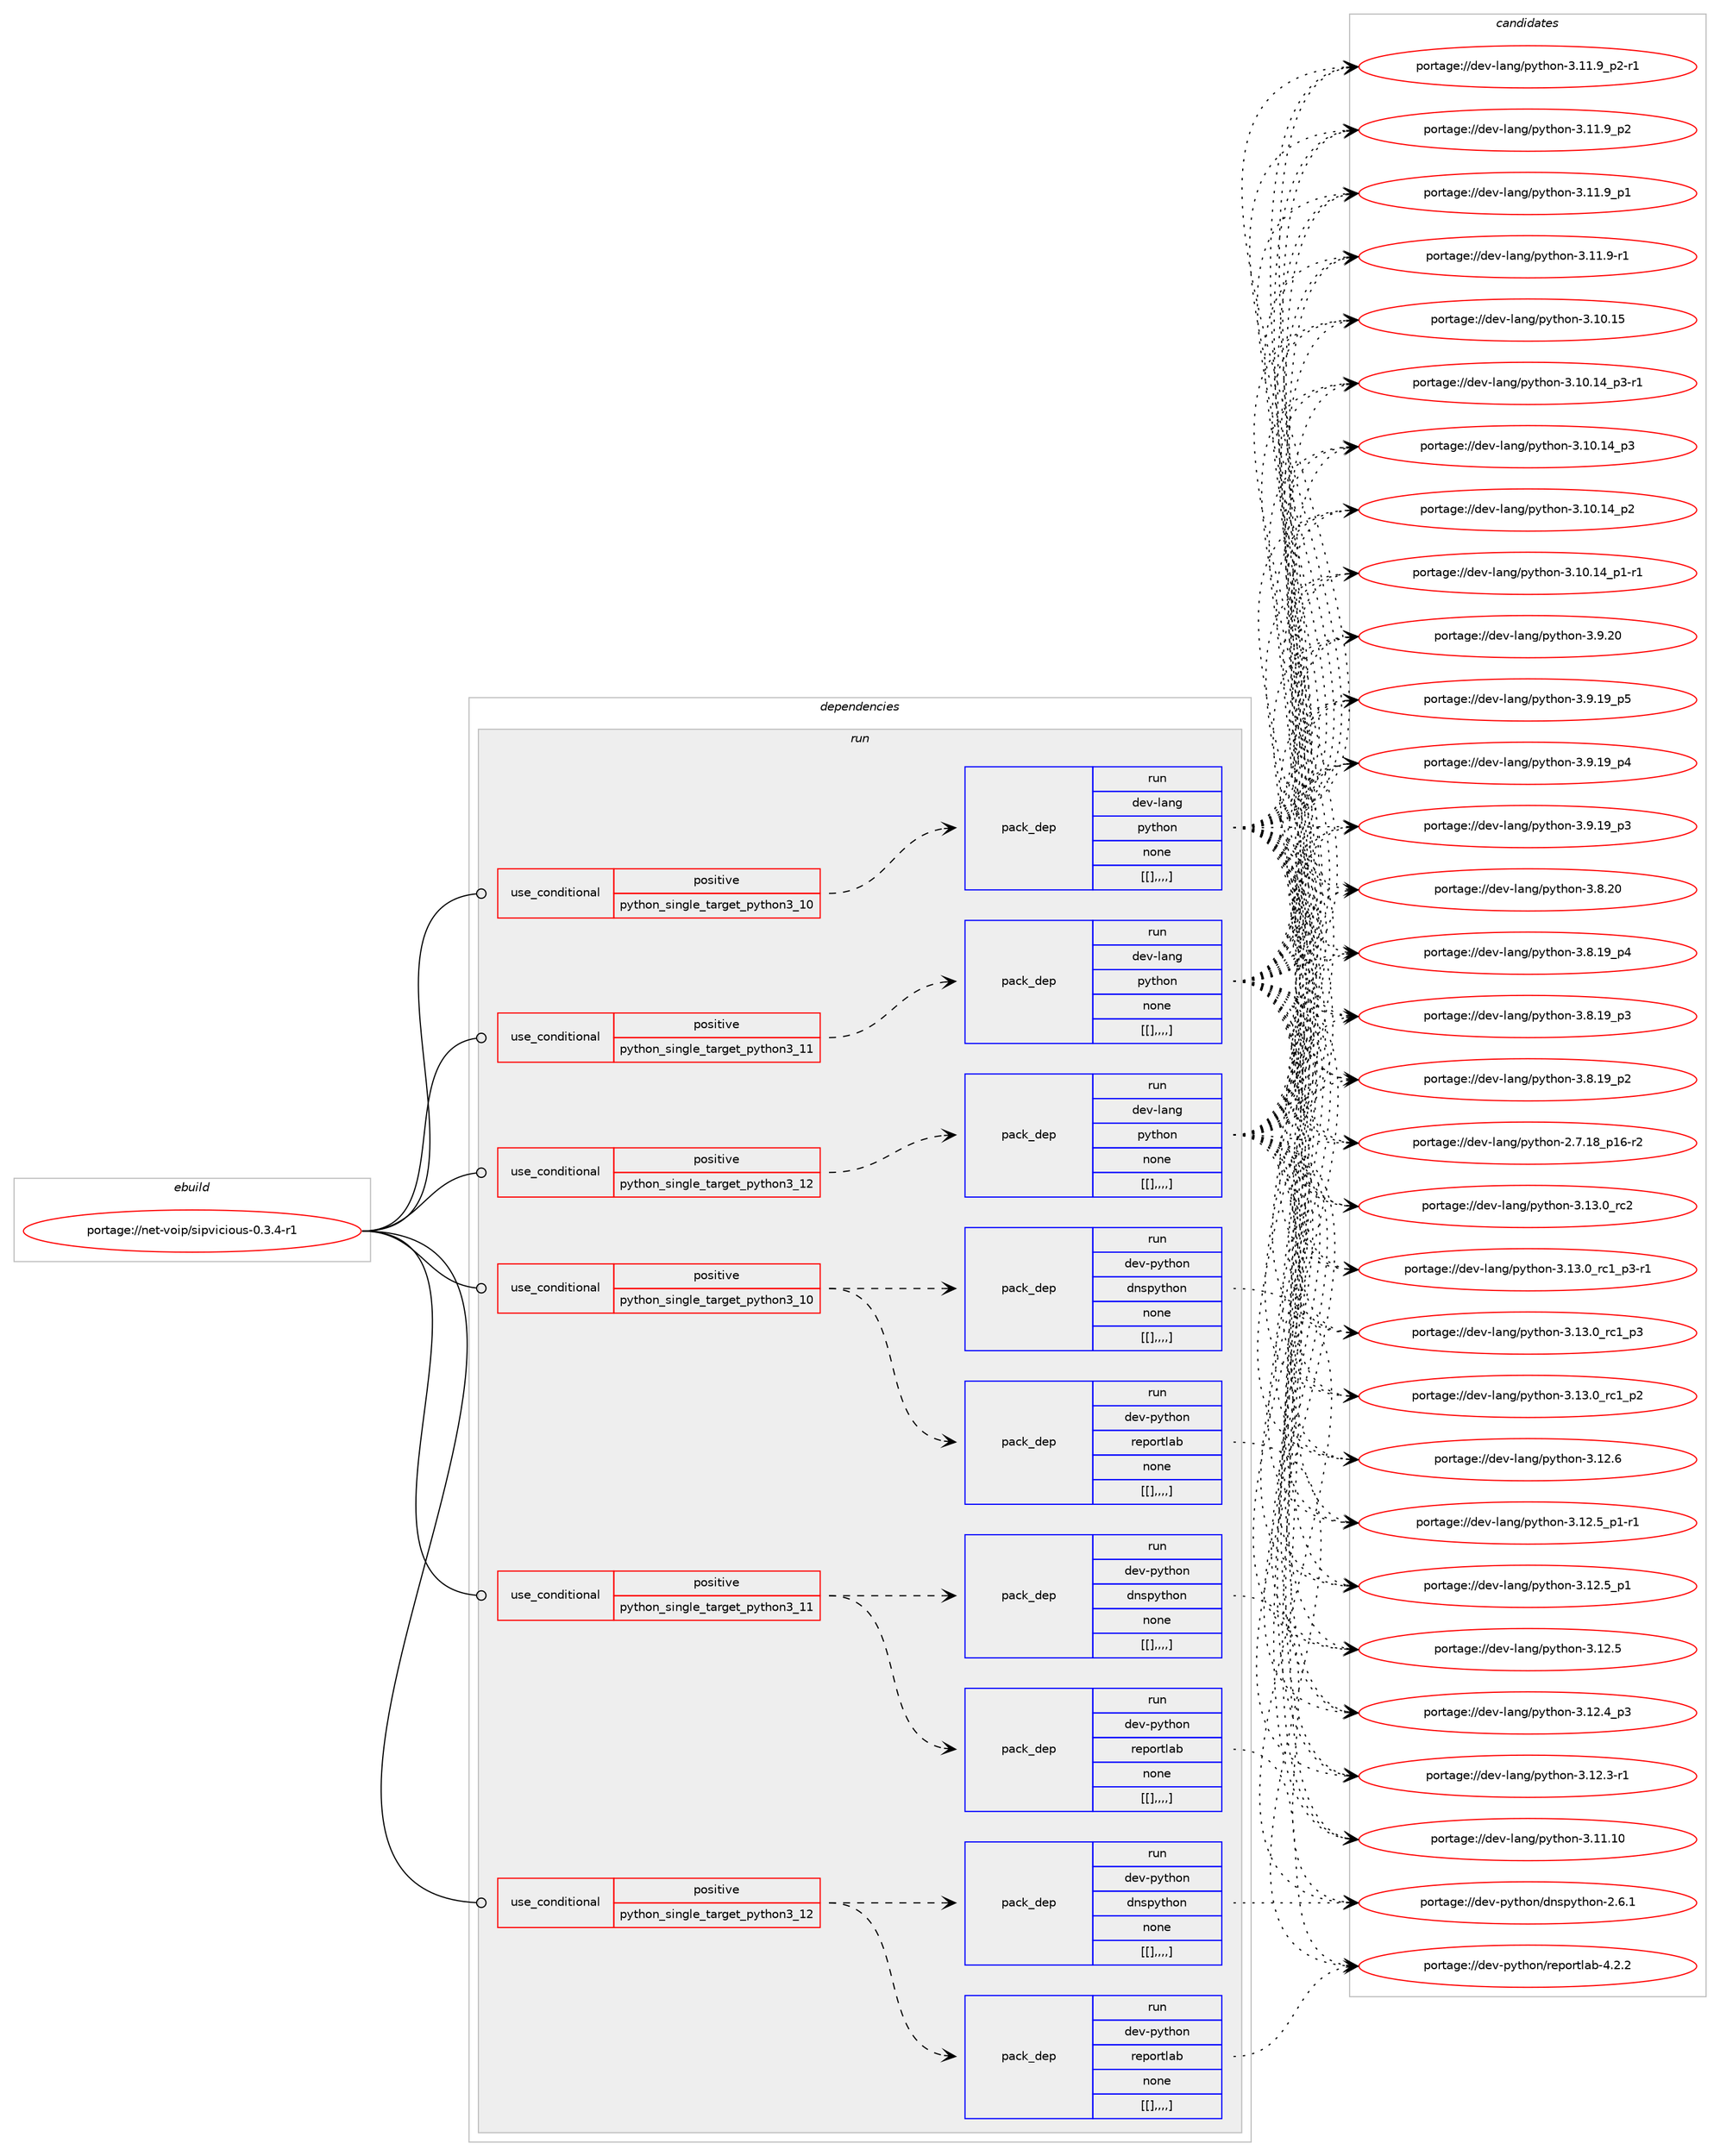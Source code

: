 digraph prolog {

# *************
# Graph options
# *************

newrank=true;
concentrate=true;
compound=true;
graph [rankdir=LR,fontname=Helvetica,fontsize=10,ranksep=1.5];#, ranksep=2.5, nodesep=0.2];
edge  [arrowhead=vee];
node  [fontname=Helvetica,fontsize=10];

# **********
# The ebuild
# **********

subgraph cluster_leftcol {
color=gray;
label=<<i>ebuild</i>>;
id [label="portage://net-voip/sipvicious-0.3.4-r1", color=red, width=4, href="../net-voip/sipvicious-0.3.4-r1.svg"];
}

# ****************
# The dependencies
# ****************

subgraph cluster_midcol {
color=gray;
label=<<i>dependencies</i>>;
subgraph cluster_compile {
fillcolor="#eeeeee";
style=filled;
label=<<i>compile</i>>;
}
subgraph cluster_compileandrun {
fillcolor="#eeeeee";
style=filled;
label=<<i>compile and run</i>>;
}
subgraph cluster_run {
fillcolor="#eeeeee";
style=filled;
label=<<i>run</i>>;
subgraph cond105771 {
dependency401663 [label=<<TABLE BORDER="0" CELLBORDER="1" CELLSPACING="0" CELLPADDING="4"><TR><TD ROWSPAN="3" CELLPADDING="10">use_conditional</TD></TR><TR><TD>positive</TD></TR><TR><TD>python_single_target_python3_10</TD></TR></TABLE>>, shape=none, color=red];
subgraph pack292959 {
dependency401664 [label=<<TABLE BORDER="0" CELLBORDER="1" CELLSPACING="0" CELLPADDING="4" WIDTH="220"><TR><TD ROWSPAN="6" CELLPADDING="30">pack_dep</TD></TR><TR><TD WIDTH="110">run</TD></TR><TR><TD>dev-lang</TD></TR><TR><TD>python</TD></TR><TR><TD>none</TD></TR><TR><TD>[[],,,,]</TD></TR></TABLE>>, shape=none, color=blue];
}
dependency401663:e -> dependency401664:w [weight=20,style="dashed",arrowhead="vee"];
}
id:e -> dependency401663:w [weight=20,style="solid",arrowhead="odot"];
subgraph cond105772 {
dependency401665 [label=<<TABLE BORDER="0" CELLBORDER="1" CELLSPACING="0" CELLPADDING="4"><TR><TD ROWSPAN="3" CELLPADDING="10">use_conditional</TD></TR><TR><TD>positive</TD></TR><TR><TD>python_single_target_python3_10</TD></TR></TABLE>>, shape=none, color=red];
subgraph pack292960 {
dependency401666 [label=<<TABLE BORDER="0" CELLBORDER="1" CELLSPACING="0" CELLPADDING="4" WIDTH="220"><TR><TD ROWSPAN="6" CELLPADDING="30">pack_dep</TD></TR><TR><TD WIDTH="110">run</TD></TR><TR><TD>dev-python</TD></TR><TR><TD>dnspython</TD></TR><TR><TD>none</TD></TR><TR><TD>[[],,,,]</TD></TR></TABLE>>, shape=none, color=blue];
}
dependency401665:e -> dependency401666:w [weight=20,style="dashed",arrowhead="vee"];
subgraph pack292961 {
dependency401667 [label=<<TABLE BORDER="0" CELLBORDER="1" CELLSPACING="0" CELLPADDING="4" WIDTH="220"><TR><TD ROWSPAN="6" CELLPADDING="30">pack_dep</TD></TR><TR><TD WIDTH="110">run</TD></TR><TR><TD>dev-python</TD></TR><TR><TD>reportlab</TD></TR><TR><TD>none</TD></TR><TR><TD>[[],,,,]</TD></TR></TABLE>>, shape=none, color=blue];
}
dependency401665:e -> dependency401667:w [weight=20,style="dashed",arrowhead="vee"];
}
id:e -> dependency401665:w [weight=20,style="solid",arrowhead="odot"];
subgraph cond105773 {
dependency401668 [label=<<TABLE BORDER="0" CELLBORDER="1" CELLSPACING="0" CELLPADDING="4"><TR><TD ROWSPAN="3" CELLPADDING="10">use_conditional</TD></TR><TR><TD>positive</TD></TR><TR><TD>python_single_target_python3_11</TD></TR></TABLE>>, shape=none, color=red];
subgraph pack292962 {
dependency401669 [label=<<TABLE BORDER="0" CELLBORDER="1" CELLSPACING="0" CELLPADDING="4" WIDTH="220"><TR><TD ROWSPAN="6" CELLPADDING="30">pack_dep</TD></TR><TR><TD WIDTH="110">run</TD></TR><TR><TD>dev-lang</TD></TR><TR><TD>python</TD></TR><TR><TD>none</TD></TR><TR><TD>[[],,,,]</TD></TR></TABLE>>, shape=none, color=blue];
}
dependency401668:e -> dependency401669:w [weight=20,style="dashed",arrowhead="vee"];
}
id:e -> dependency401668:w [weight=20,style="solid",arrowhead="odot"];
subgraph cond105774 {
dependency401670 [label=<<TABLE BORDER="0" CELLBORDER="1" CELLSPACING="0" CELLPADDING="4"><TR><TD ROWSPAN="3" CELLPADDING="10">use_conditional</TD></TR><TR><TD>positive</TD></TR><TR><TD>python_single_target_python3_11</TD></TR></TABLE>>, shape=none, color=red];
subgraph pack292963 {
dependency401671 [label=<<TABLE BORDER="0" CELLBORDER="1" CELLSPACING="0" CELLPADDING="4" WIDTH="220"><TR><TD ROWSPAN="6" CELLPADDING="30">pack_dep</TD></TR><TR><TD WIDTH="110">run</TD></TR><TR><TD>dev-python</TD></TR><TR><TD>dnspython</TD></TR><TR><TD>none</TD></TR><TR><TD>[[],,,,]</TD></TR></TABLE>>, shape=none, color=blue];
}
dependency401670:e -> dependency401671:w [weight=20,style="dashed",arrowhead="vee"];
subgraph pack292964 {
dependency401672 [label=<<TABLE BORDER="0" CELLBORDER="1" CELLSPACING="0" CELLPADDING="4" WIDTH="220"><TR><TD ROWSPAN="6" CELLPADDING="30">pack_dep</TD></TR><TR><TD WIDTH="110">run</TD></TR><TR><TD>dev-python</TD></TR><TR><TD>reportlab</TD></TR><TR><TD>none</TD></TR><TR><TD>[[],,,,]</TD></TR></TABLE>>, shape=none, color=blue];
}
dependency401670:e -> dependency401672:w [weight=20,style="dashed",arrowhead="vee"];
}
id:e -> dependency401670:w [weight=20,style="solid",arrowhead="odot"];
subgraph cond105775 {
dependency401673 [label=<<TABLE BORDER="0" CELLBORDER="1" CELLSPACING="0" CELLPADDING="4"><TR><TD ROWSPAN="3" CELLPADDING="10">use_conditional</TD></TR><TR><TD>positive</TD></TR><TR><TD>python_single_target_python3_12</TD></TR></TABLE>>, shape=none, color=red];
subgraph pack292965 {
dependency401674 [label=<<TABLE BORDER="0" CELLBORDER="1" CELLSPACING="0" CELLPADDING="4" WIDTH="220"><TR><TD ROWSPAN="6" CELLPADDING="30">pack_dep</TD></TR><TR><TD WIDTH="110">run</TD></TR><TR><TD>dev-lang</TD></TR><TR><TD>python</TD></TR><TR><TD>none</TD></TR><TR><TD>[[],,,,]</TD></TR></TABLE>>, shape=none, color=blue];
}
dependency401673:e -> dependency401674:w [weight=20,style="dashed",arrowhead="vee"];
}
id:e -> dependency401673:w [weight=20,style="solid",arrowhead="odot"];
subgraph cond105776 {
dependency401675 [label=<<TABLE BORDER="0" CELLBORDER="1" CELLSPACING="0" CELLPADDING="4"><TR><TD ROWSPAN="3" CELLPADDING="10">use_conditional</TD></TR><TR><TD>positive</TD></TR><TR><TD>python_single_target_python3_12</TD></TR></TABLE>>, shape=none, color=red];
subgraph pack292966 {
dependency401676 [label=<<TABLE BORDER="0" CELLBORDER="1" CELLSPACING="0" CELLPADDING="4" WIDTH="220"><TR><TD ROWSPAN="6" CELLPADDING="30">pack_dep</TD></TR><TR><TD WIDTH="110">run</TD></TR><TR><TD>dev-python</TD></TR><TR><TD>dnspython</TD></TR><TR><TD>none</TD></TR><TR><TD>[[],,,,]</TD></TR></TABLE>>, shape=none, color=blue];
}
dependency401675:e -> dependency401676:w [weight=20,style="dashed",arrowhead="vee"];
subgraph pack292967 {
dependency401677 [label=<<TABLE BORDER="0" CELLBORDER="1" CELLSPACING="0" CELLPADDING="4" WIDTH="220"><TR><TD ROWSPAN="6" CELLPADDING="30">pack_dep</TD></TR><TR><TD WIDTH="110">run</TD></TR><TR><TD>dev-python</TD></TR><TR><TD>reportlab</TD></TR><TR><TD>none</TD></TR><TR><TD>[[],,,,]</TD></TR></TABLE>>, shape=none, color=blue];
}
dependency401675:e -> dependency401677:w [weight=20,style="dashed",arrowhead="vee"];
}
id:e -> dependency401675:w [weight=20,style="solid",arrowhead="odot"];
}
}

# **************
# The candidates
# **************

subgraph cluster_choices {
rank=same;
color=gray;
label=<<i>candidates</i>>;

subgraph choice292959 {
color=black;
nodesep=1;
choice10010111845108971101034711212111610411111045514649514648951149950 [label="portage://dev-lang/python-3.13.0_rc2", color=red, width=4,href="../dev-lang/python-3.13.0_rc2.svg"];
choice1001011184510897110103471121211161041111104551464951464895114994995112514511449 [label="portage://dev-lang/python-3.13.0_rc1_p3-r1", color=red, width=4,href="../dev-lang/python-3.13.0_rc1_p3-r1.svg"];
choice100101118451089711010347112121116104111110455146495146489511499499511251 [label="portage://dev-lang/python-3.13.0_rc1_p3", color=red, width=4,href="../dev-lang/python-3.13.0_rc1_p3.svg"];
choice100101118451089711010347112121116104111110455146495146489511499499511250 [label="portage://dev-lang/python-3.13.0_rc1_p2", color=red, width=4,href="../dev-lang/python-3.13.0_rc1_p2.svg"];
choice10010111845108971101034711212111610411111045514649504654 [label="portage://dev-lang/python-3.12.6", color=red, width=4,href="../dev-lang/python-3.12.6.svg"];
choice1001011184510897110103471121211161041111104551464950465395112494511449 [label="portage://dev-lang/python-3.12.5_p1-r1", color=red, width=4,href="../dev-lang/python-3.12.5_p1-r1.svg"];
choice100101118451089711010347112121116104111110455146495046539511249 [label="portage://dev-lang/python-3.12.5_p1", color=red, width=4,href="../dev-lang/python-3.12.5_p1.svg"];
choice10010111845108971101034711212111610411111045514649504653 [label="portage://dev-lang/python-3.12.5", color=red, width=4,href="../dev-lang/python-3.12.5.svg"];
choice100101118451089711010347112121116104111110455146495046529511251 [label="portage://dev-lang/python-3.12.4_p3", color=red, width=4,href="../dev-lang/python-3.12.4_p3.svg"];
choice100101118451089711010347112121116104111110455146495046514511449 [label="portage://dev-lang/python-3.12.3-r1", color=red, width=4,href="../dev-lang/python-3.12.3-r1.svg"];
choice1001011184510897110103471121211161041111104551464949464948 [label="portage://dev-lang/python-3.11.10", color=red, width=4,href="../dev-lang/python-3.11.10.svg"];
choice1001011184510897110103471121211161041111104551464949465795112504511449 [label="portage://dev-lang/python-3.11.9_p2-r1", color=red, width=4,href="../dev-lang/python-3.11.9_p2-r1.svg"];
choice100101118451089711010347112121116104111110455146494946579511250 [label="portage://dev-lang/python-3.11.9_p2", color=red, width=4,href="../dev-lang/python-3.11.9_p2.svg"];
choice100101118451089711010347112121116104111110455146494946579511249 [label="portage://dev-lang/python-3.11.9_p1", color=red, width=4,href="../dev-lang/python-3.11.9_p1.svg"];
choice100101118451089711010347112121116104111110455146494946574511449 [label="portage://dev-lang/python-3.11.9-r1", color=red, width=4,href="../dev-lang/python-3.11.9-r1.svg"];
choice1001011184510897110103471121211161041111104551464948464953 [label="portage://dev-lang/python-3.10.15", color=red, width=4,href="../dev-lang/python-3.10.15.svg"];
choice100101118451089711010347112121116104111110455146494846495295112514511449 [label="portage://dev-lang/python-3.10.14_p3-r1", color=red, width=4,href="../dev-lang/python-3.10.14_p3-r1.svg"];
choice10010111845108971101034711212111610411111045514649484649529511251 [label="portage://dev-lang/python-3.10.14_p3", color=red, width=4,href="../dev-lang/python-3.10.14_p3.svg"];
choice10010111845108971101034711212111610411111045514649484649529511250 [label="portage://dev-lang/python-3.10.14_p2", color=red, width=4,href="../dev-lang/python-3.10.14_p2.svg"];
choice100101118451089711010347112121116104111110455146494846495295112494511449 [label="portage://dev-lang/python-3.10.14_p1-r1", color=red, width=4,href="../dev-lang/python-3.10.14_p1-r1.svg"];
choice10010111845108971101034711212111610411111045514657465048 [label="portage://dev-lang/python-3.9.20", color=red, width=4,href="../dev-lang/python-3.9.20.svg"];
choice100101118451089711010347112121116104111110455146574649579511253 [label="portage://dev-lang/python-3.9.19_p5", color=red, width=4,href="../dev-lang/python-3.9.19_p5.svg"];
choice100101118451089711010347112121116104111110455146574649579511252 [label="portage://dev-lang/python-3.9.19_p4", color=red, width=4,href="../dev-lang/python-3.9.19_p4.svg"];
choice100101118451089711010347112121116104111110455146574649579511251 [label="portage://dev-lang/python-3.9.19_p3", color=red, width=4,href="../dev-lang/python-3.9.19_p3.svg"];
choice10010111845108971101034711212111610411111045514656465048 [label="portage://dev-lang/python-3.8.20", color=red, width=4,href="../dev-lang/python-3.8.20.svg"];
choice100101118451089711010347112121116104111110455146564649579511252 [label="portage://dev-lang/python-3.8.19_p4", color=red, width=4,href="../dev-lang/python-3.8.19_p4.svg"];
choice100101118451089711010347112121116104111110455146564649579511251 [label="portage://dev-lang/python-3.8.19_p3", color=red, width=4,href="../dev-lang/python-3.8.19_p3.svg"];
choice100101118451089711010347112121116104111110455146564649579511250 [label="portage://dev-lang/python-3.8.19_p2", color=red, width=4,href="../dev-lang/python-3.8.19_p2.svg"];
choice100101118451089711010347112121116104111110455046554649569511249544511450 [label="portage://dev-lang/python-2.7.18_p16-r2", color=red, width=4,href="../dev-lang/python-2.7.18_p16-r2.svg"];
dependency401664:e -> choice10010111845108971101034711212111610411111045514649514648951149950:w [style=dotted,weight="100"];
dependency401664:e -> choice1001011184510897110103471121211161041111104551464951464895114994995112514511449:w [style=dotted,weight="100"];
dependency401664:e -> choice100101118451089711010347112121116104111110455146495146489511499499511251:w [style=dotted,weight="100"];
dependency401664:e -> choice100101118451089711010347112121116104111110455146495146489511499499511250:w [style=dotted,weight="100"];
dependency401664:e -> choice10010111845108971101034711212111610411111045514649504654:w [style=dotted,weight="100"];
dependency401664:e -> choice1001011184510897110103471121211161041111104551464950465395112494511449:w [style=dotted,weight="100"];
dependency401664:e -> choice100101118451089711010347112121116104111110455146495046539511249:w [style=dotted,weight="100"];
dependency401664:e -> choice10010111845108971101034711212111610411111045514649504653:w [style=dotted,weight="100"];
dependency401664:e -> choice100101118451089711010347112121116104111110455146495046529511251:w [style=dotted,weight="100"];
dependency401664:e -> choice100101118451089711010347112121116104111110455146495046514511449:w [style=dotted,weight="100"];
dependency401664:e -> choice1001011184510897110103471121211161041111104551464949464948:w [style=dotted,weight="100"];
dependency401664:e -> choice1001011184510897110103471121211161041111104551464949465795112504511449:w [style=dotted,weight="100"];
dependency401664:e -> choice100101118451089711010347112121116104111110455146494946579511250:w [style=dotted,weight="100"];
dependency401664:e -> choice100101118451089711010347112121116104111110455146494946579511249:w [style=dotted,weight="100"];
dependency401664:e -> choice100101118451089711010347112121116104111110455146494946574511449:w [style=dotted,weight="100"];
dependency401664:e -> choice1001011184510897110103471121211161041111104551464948464953:w [style=dotted,weight="100"];
dependency401664:e -> choice100101118451089711010347112121116104111110455146494846495295112514511449:w [style=dotted,weight="100"];
dependency401664:e -> choice10010111845108971101034711212111610411111045514649484649529511251:w [style=dotted,weight="100"];
dependency401664:e -> choice10010111845108971101034711212111610411111045514649484649529511250:w [style=dotted,weight="100"];
dependency401664:e -> choice100101118451089711010347112121116104111110455146494846495295112494511449:w [style=dotted,weight="100"];
dependency401664:e -> choice10010111845108971101034711212111610411111045514657465048:w [style=dotted,weight="100"];
dependency401664:e -> choice100101118451089711010347112121116104111110455146574649579511253:w [style=dotted,weight="100"];
dependency401664:e -> choice100101118451089711010347112121116104111110455146574649579511252:w [style=dotted,weight="100"];
dependency401664:e -> choice100101118451089711010347112121116104111110455146574649579511251:w [style=dotted,weight="100"];
dependency401664:e -> choice10010111845108971101034711212111610411111045514656465048:w [style=dotted,weight="100"];
dependency401664:e -> choice100101118451089711010347112121116104111110455146564649579511252:w [style=dotted,weight="100"];
dependency401664:e -> choice100101118451089711010347112121116104111110455146564649579511251:w [style=dotted,weight="100"];
dependency401664:e -> choice100101118451089711010347112121116104111110455146564649579511250:w [style=dotted,weight="100"];
dependency401664:e -> choice100101118451089711010347112121116104111110455046554649569511249544511450:w [style=dotted,weight="100"];
}
subgraph choice292960 {
color=black;
nodesep=1;
choice1001011184511212111610411111047100110115112121116104111110455046544649 [label="portage://dev-python/dnspython-2.6.1", color=red, width=4,href="../dev-python/dnspython-2.6.1.svg"];
dependency401666:e -> choice1001011184511212111610411111047100110115112121116104111110455046544649:w [style=dotted,weight="100"];
}
subgraph choice292961 {
color=black;
nodesep=1;
choice10010111845112121116104111110471141011121111141161089798455246504650 [label="portage://dev-python/reportlab-4.2.2", color=red, width=4,href="../dev-python/reportlab-4.2.2.svg"];
dependency401667:e -> choice10010111845112121116104111110471141011121111141161089798455246504650:w [style=dotted,weight="100"];
}
subgraph choice292962 {
color=black;
nodesep=1;
choice10010111845108971101034711212111610411111045514649514648951149950 [label="portage://dev-lang/python-3.13.0_rc2", color=red, width=4,href="../dev-lang/python-3.13.0_rc2.svg"];
choice1001011184510897110103471121211161041111104551464951464895114994995112514511449 [label="portage://dev-lang/python-3.13.0_rc1_p3-r1", color=red, width=4,href="../dev-lang/python-3.13.0_rc1_p3-r1.svg"];
choice100101118451089711010347112121116104111110455146495146489511499499511251 [label="portage://dev-lang/python-3.13.0_rc1_p3", color=red, width=4,href="../dev-lang/python-3.13.0_rc1_p3.svg"];
choice100101118451089711010347112121116104111110455146495146489511499499511250 [label="portage://dev-lang/python-3.13.0_rc1_p2", color=red, width=4,href="../dev-lang/python-3.13.0_rc1_p2.svg"];
choice10010111845108971101034711212111610411111045514649504654 [label="portage://dev-lang/python-3.12.6", color=red, width=4,href="../dev-lang/python-3.12.6.svg"];
choice1001011184510897110103471121211161041111104551464950465395112494511449 [label="portage://dev-lang/python-3.12.5_p1-r1", color=red, width=4,href="../dev-lang/python-3.12.5_p1-r1.svg"];
choice100101118451089711010347112121116104111110455146495046539511249 [label="portage://dev-lang/python-3.12.5_p1", color=red, width=4,href="../dev-lang/python-3.12.5_p1.svg"];
choice10010111845108971101034711212111610411111045514649504653 [label="portage://dev-lang/python-3.12.5", color=red, width=4,href="../dev-lang/python-3.12.5.svg"];
choice100101118451089711010347112121116104111110455146495046529511251 [label="portage://dev-lang/python-3.12.4_p3", color=red, width=4,href="../dev-lang/python-3.12.4_p3.svg"];
choice100101118451089711010347112121116104111110455146495046514511449 [label="portage://dev-lang/python-3.12.3-r1", color=red, width=4,href="../dev-lang/python-3.12.3-r1.svg"];
choice1001011184510897110103471121211161041111104551464949464948 [label="portage://dev-lang/python-3.11.10", color=red, width=4,href="../dev-lang/python-3.11.10.svg"];
choice1001011184510897110103471121211161041111104551464949465795112504511449 [label="portage://dev-lang/python-3.11.9_p2-r1", color=red, width=4,href="../dev-lang/python-3.11.9_p2-r1.svg"];
choice100101118451089711010347112121116104111110455146494946579511250 [label="portage://dev-lang/python-3.11.9_p2", color=red, width=4,href="../dev-lang/python-3.11.9_p2.svg"];
choice100101118451089711010347112121116104111110455146494946579511249 [label="portage://dev-lang/python-3.11.9_p1", color=red, width=4,href="../dev-lang/python-3.11.9_p1.svg"];
choice100101118451089711010347112121116104111110455146494946574511449 [label="portage://dev-lang/python-3.11.9-r1", color=red, width=4,href="../dev-lang/python-3.11.9-r1.svg"];
choice1001011184510897110103471121211161041111104551464948464953 [label="portage://dev-lang/python-3.10.15", color=red, width=4,href="../dev-lang/python-3.10.15.svg"];
choice100101118451089711010347112121116104111110455146494846495295112514511449 [label="portage://dev-lang/python-3.10.14_p3-r1", color=red, width=4,href="../dev-lang/python-3.10.14_p3-r1.svg"];
choice10010111845108971101034711212111610411111045514649484649529511251 [label="portage://dev-lang/python-3.10.14_p3", color=red, width=4,href="../dev-lang/python-3.10.14_p3.svg"];
choice10010111845108971101034711212111610411111045514649484649529511250 [label="portage://dev-lang/python-3.10.14_p2", color=red, width=4,href="../dev-lang/python-3.10.14_p2.svg"];
choice100101118451089711010347112121116104111110455146494846495295112494511449 [label="portage://dev-lang/python-3.10.14_p1-r1", color=red, width=4,href="../dev-lang/python-3.10.14_p1-r1.svg"];
choice10010111845108971101034711212111610411111045514657465048 [label="portage://dev-lang/python-3.9.20", color=red, width=4,href="../dev-lang/python-3.9.20.svg"];
choice100101118451089711010347112121116104111110455146574649579511253 [label="portage://dev-lang/python-3.9.19_p5", color=red, width=4,href="../dev-lang/python-3.9.19_p5.svg"];
choice100101118451089711010347112121116104111110455146574649579511252 [label="portage://dev-lang/python-3.9.19_p4", color=red, width=4,href="../dev-lang/python-3.9.19_p4.svg"];
choice100101118451089711010347112121116104111110455146574649579511251 [label="portage://dev-lang/python-3.9.19_p3", color=red, width=4,href="../dev-lang/python-3.9.19_p3.svg"];
choice10010111845108971101034711212111610411111045514656465048 [label="portage://dev-lang/python-3.8.20", color=red, width=4,href="../dev-lang/python-3.8.20.svg"];
choice100101118451089711010347112121116104111110455146564649579511252 [label="portage://dev-lang/python-3.8.19_p4", color=red, width=4,href="../dev-lang/python-3.8.19_p4.svg"];
choice100101118451089711010347112121116104111110455146564649579511251 [label="portage://dev-lang/python-3.8.19_p3", color=red, width=4,href="../dev-lang/python-3.8.19_p3.svg"];
choice100101118451089711010347112121116104111110455146564649579511250 [label="portage://dev-lang/python-3.8.19_p2", color=red, width=4,href="../dev-lang/python-3.8.19_p2.svg"];
choice100101118451089711010347112121116104111110455046554649569511249544511450 [label="portage://dev-lang/python-2.7.18_p16-r2", color=red, width=4,href="../dev-lang/python-2.7.18_p16-r2.svg"];
dependency401669:e -> choice10010111845108971101034711212111610411111045514649514648951149950:w [style=dotted,weight="100"];
dependency401669:e -> choice1001011184510897110103471121211161041111104551464951464895114994995112514511449:w [style=dotted,weight="100"];
dependency401669:e -> choice100101118451089711010347112121116104111110455146495146489511499499511251:w [style=dotted,weight="100"];
dependency401669:e -> choice100101118451089711010347112121116104111110455146495146489511499499511250:w [style=dotted,weight="100"];
dependency401669:e -> choice10010111845108971101034711212111610411111045514649504654:w [style=dotted,weight="100"];
dependency401669:e -> choice1001011184510897110103471121211161041111104551464950465395112494511449:w [style=dotted,weight="100"];
dependency401669:e -> choice100101118451089711010347112121116104111110455146495046539511249:w [style=dotted,weight="100"];
dependency401669:e -> choice10010111845108971101034711212111610411111045514649504653:w [style=dotted,weight="100"];
dependency401669:e -> choice100101118451089711010347112121116104111110455146495046529511251:w [style=dotted,weight="100"];
dependency401669:e -> choice100101118451089711010347112121116104111110455146495046514511449:w [style=dotted,weight="100"];
dependency401669:e -> choice1001011184510897110103471121211161041111104551464949464948:w [style=dotted,weight="100"];
dependency401669:e -> choice1001011184510897110103471121211161041111104551464949465795112504511449:w [style=dotted,weight="100"];
dependency401669:e -> choice100101118451089711010347112121116104111110455146494946579511250:w [style=dotted,weight="100"];
dependency401669:e -> choice100101118451089711010347112121116104111110455146494946579511249:w [style=dotted,weight="100"];
dependency401669:e -> choice100101118451089711010347112121116104111110455146494946574511449:w [style=dotted,weight="100"];
dependency401669:e -> choice1001011184510897110103471121211161041111104551464948464953:w [style=dotted,weight="100"];
dependency401669:e -> choice100101118451089711010347112121116104111110455146494846495295112514511449:w [style=dotted,weight="100"];
dependency401669:e -> choice10010111845108971101034711212111610411111045514649484649529511251:w [style=dotted,weight="100"];
dependency401669:e -> choice10010111845108971101034711212111610411111045514649484649529511250:w [style=dotted,weight="100"];
dependency401669:e -> choice100101118451089711010347112121116104111110455146494846495295112494511449:w [style=dotted,weight="100"];
dependency401669:e -> choice10010111845108971101034711212111610411111045514657465048:w [style=dotted,weight="100"];
dependency401669:e -> choice100101118451089711010347112121116104111110455146574649579511253:w [style=dotted,weight="100"];
dependency401669:e -> choice100101118451089711010347112121116104111110455146574649579511252:w [style=dotted,weight="100"];
dependency401669:e -> choice100101118451089711010347112121116104111110455146574649579511251:w [style=dotted,weight="100"];
dependency401669:e -> choice10010111845108971101034711212111610411111045514656465048:w [style=dotted,weight="100"];
dependency401669:e -> choice100101118451089711010347112121116104111110455146564649579511252:w [style=dotted,weight="100"];
dependency401669:e -> choice100101118451089711010347112121116104111110455146564649579511251:w [style=dotted,weight="100"];
dependency401669:e -> choice100101118451089711010347112121116104111110455146564649579511250:w [style=dotted,weight="100"];
dependency401669:e -> choice100101118451089711010347112121116104111110455046554649569511249544511450:w [style=dotted,weight="100"];
}
subgraph choice292963 {
color=black;
nodesep=1;
choice1001011184511212111610411111047100110115112121116104111110455046544649 [label="portage://dev-python/dnspython-2.6.1", color=red, width=4,href="../dev-python/dnspython-2.6.1.svg"];
dependency401671:e -> choice1001011184511212111610411111047100110115112121116104111110455046544649:w [style=dotted,weight="100"];
}
subgraph choice292964 {
color=black;
nodesep=1;
choice10010111845112121116104111110471141011121111141161089798455246504650 [label="portage://dev-python/reportlab-4.2.2", color=red, width=4,href="../dev-python/reportlab-4.2.2.svg"];
dependency401672:e -> choice10010111845112121116104111110471141011121111141161089798455246504650:w [style=dotted,weight="100"];
}
subgraph choice292965 {
color=black;
nodesep=1;
choice10010111845108971101034711212111610411111045514649514648951149950 [label="portage://dev-lang/python-3.13.0_rc2", color=red, width=4,href="../dev-lang/python-3.13.0_rc2.svg"];
choice1001011184510897110103471121211161041111104551464951464895114994995112514511449 [label="portage://dev-lang/python-3.13.0_rc1_p3-r1", color=red, width=4,href="../dev-lang/python-3.13.0_rc1_p3-r1.svg"];
choice100101118451089711010347112121116104111110455146495146489511499499511251 [label="portage://dev-lang/python-3.13.0_rc1_p3", color=red, width=4,href="../dev-lang/python-3.13.0_rc1_p3.svg"];
choice100101118451089711010347112121116104111110455146495146489511499499511250 [label="portage://dev-lang/python-3.13.0_rc1_p2", color=red, width=4,href="../dev-lang/python-3.13.0_rc1_p2.svg"];
choice10010111845108971101034711212111610411111045514649504654 [label="portage://dev-lang/python-3.12.6", color=red, width=4,href="../dev-lang/python-3.12.6.svg"];
choice1001011184510897110103471121211161041111104551464950465395112494511449 [label="portage://dev-lang/python-3.12.5_p1-r1", color=red, width=4,href="../dev-lang/python-3.12.5_p1-r1.svg"];
choice100101118451089711010347112121116104111110455146495046539511249 [label="portage://dev-lang/python-3.12.5_p1", color=red, width=4,href="../dev-lang/python-3.12.5_p1.svg"];
choice10010111845108971101034711212111610411111045514649504653 [label="portage://dev-lang/python-3.12.5", color=red, width=4,href="../dev-lang/python-3.12.5.svg"];
choice100101118451089711010347112121116104111110455146495046529511251 [label="portage://dev-lang/python-3.12.4_p3", color=red, width=4,href="../dev-lang/python-3.12.4_p3.svg"];
choice100101118451089711010347112121116104111110455146495046514511449 [label="portage://dev-lang/python-3.12.3-r1", color=red, width=4,href="../dev-lang/python-3.12.3-r1.svg"];
choice1001011184510897110103471121211161041111104551464949464948 [label="portage://dev-lang/python-3.11.10", color=red, width=4,href="../dev-lang/python-3.11.10.svg"];
choice1001011184510897110103471121211161041111104551464949465795112504511449 [label="portage://dev-lang/python-3.11.9_p2-r1", color=red, width=4,href="../dev-lang/python-3.11.9_p2-r1.svg"];
choice100101118451089711010347112121116104111110455146494946579511250 [label="portage://dev-lang/python-3.11.9_p2", color=red, width=4,href="../dev-lang/python-3.11.9_p2.svg"];
choice100101118451089711010347112121116104111110455146494946579511249 [label="portage://dev-lang/python-3.11.9_p1", color=red, width=4,href="../dev-lang/python-3.11.9_p1.svg"];
choice100101118451089711010347112121116104111110455146494946574511449 [label="portage://dev-lang/python-3.11.9-r1", color=red, width=4,href="../dev-lang/python-3.11.9-r1.svg"];
choice1001011184510897110103471121211161041111104551464948464953 [label="portage://dev-lang/python-3.10.15", color=red, width=4,href="../dev-lang/python-3.10.15.svg"];
choice100101118451089711010347112121116104111110455146494846495295112514511449 [label="portage://dev-lang/python-3.10.14_p3-r1", color=red, width=4,href="../dev-lang/python-3.10.14_p3-r1.svg"];
choice10010111845108971101034711212111610411111045514649484649529511251 [label="portage://dev-lang/python-3.10.14_p3", color=red, width=4,href="../dev-lang/python-3.10.14_p3.svg"];
choice10010111845108971101034711212111610411111045514649484649529511250 [label="portage://dev-lang/python-3.10.14_p2", color=red, width=4,href="../dev-lang/python-3.10.14_p2.svg"];
choice100101118451089711010347112121116104111110455146494846495295112494511449 [label="portage://dev-lang/python-3.10.14_p1-r1", color=red, width=4,href="../dev-lang/python-3.10.14_p1-r1.svg"];
choice10010111845108971101034711212111610411111045514657465048 [label="portage://dev-lang/python-3.9.20", color=red, width=4,href="../dev-lang/python-3.9.20.svg"];
choice100101118451089711010347112121116104111110455146574649579511253 [label="portage://dev-lang/python-3.9.19_p5", color=red, width=4,href="../dev-lang/python-3.9.19_p5.svg"];
choice100101118451089711010347112121116104111110455146574649579511252 [label="portage://dev-lang/python-3.9.19_p4", color=red, width=4,href="../dev-lang/python-3.9.19_p4.svg"];
choice100101118451089711010347112121116104111110455146574649579511251 [label="portage://dev-lang/python-3.9.19_p3", color=red, width=4,href="../dev-lang/python-3.9.19_p3.svg"];
choice10010111845108971101034711212111610411111045514656465048 [label="portage://dev-lang/python-3.8.20", color=red, width=4,href="../dev-lang/python-3.8.20.svg"];
choice100101118451089711010347112121116104111110455146564649579511252 [label="portage://dev-lang/python-3.8.19_p4", color=red, width=4,href="../dev-lang/python-3.8.19_p4.svg"];
choice100101118451089711010347112121116104111110455146564649579511251 [label="portage://dev-lang/python-3.8.19_p3", color=red, width=4,href="../dev-lang/python-3.8.19_p3.svg"];
choice100101118451089711010347112121116104111110455146564649579511250 [label="portage://dev-lang/python-3.8.19_p2", color=red, width=4,href="../dev-lang/python-3.8.19_p2.svg"];
choice100101118451089711010347112121116104111110455046554649569511249544511450 [label="portage://dev-lang/python-2.7.18_p16-r2", color=red, width=4,href="../dev-lang/python-2.7.18_p16-r2.svg"];
dependency401674:e -> choice10010111845108971101034711212111610411111045514649514648951149950:w [style=dotted,weight="100"];
dependency401674:e -> choice1001011184510897110103471121211161041111104551464951464895114994995112514511449:w [style=dotted,weight="100"];
dependency401674:e -> choice100101118451089711010347112121116104111110455146495146489511499499511251:w [style=dotted,weight="100"];
dependency401674:e -> choice100101118451089711010347112121116104111110455146495146489511499499511250:w [style=dotted,weight="100"];
dependency401674:e -> choice10010111845108971101034711212111610411111045514649504654:w [style=dotted,weight="100"];
dependency401674:e -> choice1001011184510897110103471121211161041111104551464950465395112494511449:w [style=dotted,weight="100"];
dependency401674:e -> choice100101118451089711010347112121116104111110455146495046539511249:w [style=dotted,weight="100"];
dependency401674:e -> choice10010111845108971101034711212111610411111045514649504653:w [style=dotted,weight="100"];
dependency401674:e -> choice100101118451089711010347112121116104111110455146495046529511251:w [style=dotted,weight="100"];
dependency401674:e -> choice100101118451089711010347112121116104111110455146495046514511449:w [style=dotted,weight="100"];
dependency401674:e -> choice1001011184510897110103471121211161041111104551464949464948:w [style=dotted,weight="100"];
dependency401674:e -> choice1001011184510897110103471121211161041111104551464949465795112504511449:w [style=dotted,weight="100"];
dependency401674:e -> choice100101118451089711010347112121116104111110455146494946579511250:w [style=dotted,weight="100"];
dependency401674:e -> choice100101118451089711010347112121116104111110455146494946579511249:w [style=dotted,weight="100"];
dependency401674:e -> choice100101118451089711010347112121116104111110455146494946574511449:w [style=dotted,weight="100"];
dependency401674:e -> choice1001011184510897110103471121211161041111104551464948464953:w [style=dotted,weight="100"];
dependency401674:e -> choice100101118451089711010347112121116104111110455146494846495295112514511449:w [style=dotted,weight="100"];
dependency401674:e -> choice10010111845108971101034711212111610411111045514649484649529511251:w [style=dotted,weight="100"];
dependency401674:e -> choice10010111845108971101034711212111610411111045514649484649529511250:w [style=dotted,weight="100"];
dependency401674:e -> choice100101118451089711010347112121116104111110455146494846495295112494511449:w [style=dotted,weight="100"];
dependency401674:e -> choice10010111845108971101034711212111610411111045514657465048:w [style=dotted,weight="100"];
dependency401674:e -> choice100101118451089711010347112121116104111110455146574649579511253:w [style=dotted,weight="100"];
dependency401674:e -> choice100101118451089711010347112121116104111110455146574649579511252:w [style=dotted,weight="100"];
dependency401674:e -> choice100101118451089711010347112121116104111110455146574649579511251:w [style=dotted,weight="100"];
dependency401674:e -> choice10010111845108971101034711212111610411111045514656465048:w [style=dotted,weight="100"];
dependency401674:e -> choice100101118451089711010347112121116104111110455146564649579511252:w [style=dotted,weight="100"];
dependency401674:e -> choice100101118451089711010347112121116104111110455146564649579511251:w [style=dotted,weight="100"];
dependency401674:e -> choice100101118451089711010347112121116104111110455146564649579511250:w [style=dotted,weight="100"];
dependency401674:e -> choice100101118451089711010347112121116104111110455046554649569511249544511450:w [style=dotted,weight="100"];
}
subgraph choice292966 {
color=black;
nodesep=1;
choice1001011184511212111610411111047100110115112121116104111110455046544649 [label="portage://dev-python/dnspython-2.6.1", color=red, width=4,href="../dev-python/dnspython-2.6.1.svg"];
dependency401676:e -> choice1001011184511212111610411111047100110115112121116104111110455046544649:w [style=dotted,weight="100"];
}
subgraph choice292967 {
color=black;
nodesep=1;
choice10010111845112121116104111110471141011121111141161089798455246504650 [label="portage://dev-python/reportlab-4.2.2", color=red, width=4,href="../dev-python/reportlab-4.2.2.svg"];
dependency401677:e -> choice10010111845112121116104111110471141011121111141161089798455246504650:w [style=dotted,weight="100"];
}
}

}
